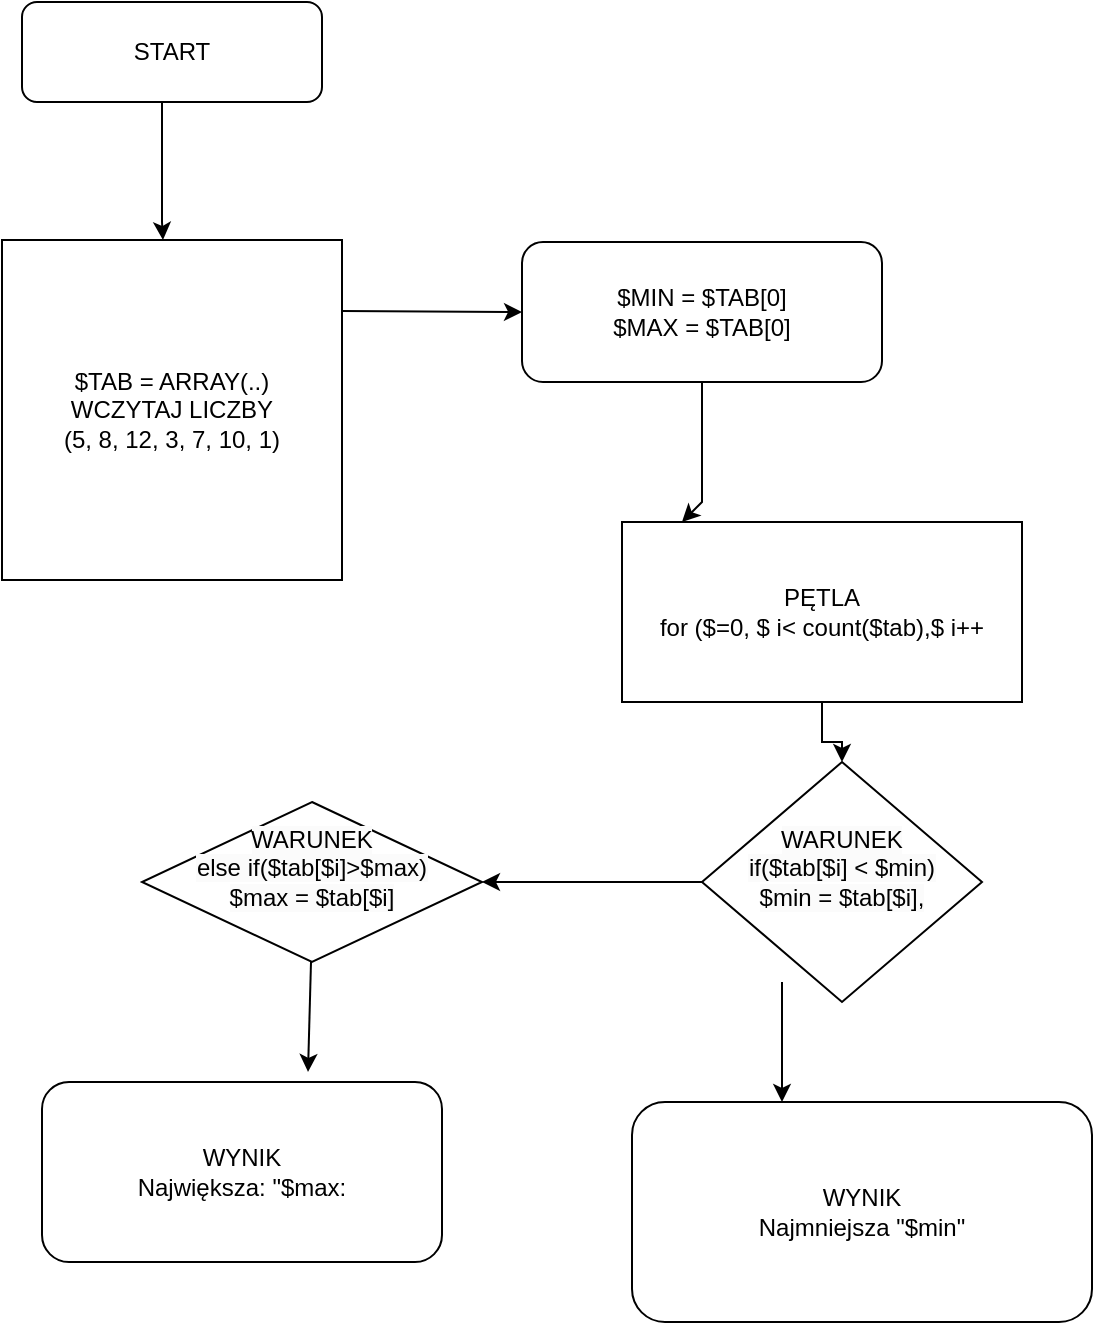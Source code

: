 <mxfile version="21.0.8" type="device"><diagram name="Strona-1" id="a_fBmTnO6rIN1uIhjO90"><mxGraphModel dx="1434" dy="796" grid="1" gridSize="10" guides="1" tooltips="1" connect="1" arrows="1" fold="1" page="1" pageScale="1" pageWidth="827" pageHeight="1169" math="0" shadow="0"><root><mxCell id="0"/><mxCell id="1" parent="0"/><mxCell id="MJRDCC1zK4qz5uGwQl4f-2" value="START" style="rounded=1;whiteSpace=wrap;html=1;" vertex="1" parent="1"><mxGeometry x="110" y="30" width="150" height="50" as="geometry"/></mxCell><mxCell id="MJRDCC1zK4qz5uGwQl4f-4" value="" style="endArrow=classic;html=1;rounded=0;" edge="1" parent="1" target="MJRDCC1zK4qz5uGwQl4f-5"><mxGeometry width="50" height="50" relative="1" as="geometry"><mxPoint x="180" y="80" as="sourcePoint"/><mxPoint x="180" y="190" as="targetPoint"/><Array as="points"><mxPoint x="180" y="140"/></Array></mxGeometry></mxCell><mxCell id="MJRDCC1zK4qz5uGwQl4f-5" value="$TAB = ARRAY(..)&lt;br&gt;WCZYTAJ LICZBY&lt;br&gt;(5, 8, 12, 3, 7, 10, 1)" style="whiteSpace=wrap;html=1;aspect=fixed;" vertex="1" parent="1"><mxGeometry x="100" y="149" width="170" height="170" as="geometry"/></mxCell><mxCell id="MJRDCC1zK4qz5uGwQl4f-6" value="$MIN = $TAB[0]&lt;br&gt;$MAX = $TAB[0]" style="rounded=1;whiteSpace=wrap;html=1;" vertex="1" parent="1"><mxGeometry x="360" y="150" width="180" height="70" as="geometry"/></mxCell><mxCell id="MJRDCC1zK4qz5uGwQl4f-7" value="" style="endArrow=classic;html=1;rounded=0;entryX=0;entryY=0.5;entryDx=0;entryDy=0;" edge="1" parent="1" target="MJRDCC1zK4qz5uGwQl4f-6"><mxGeometry width="50" height="50" relative="1" as="geometry"><mxPoint x="270" y="184.5" as="sourcePoint"/><mxPoint x="350" y="184.5" as="targetPoint"/></mxGeometry></mxCell><mxCell id="MJRDCC1zK4qz5uGwQl4f-8" value="" style="endArrow=classic;html=1;rounded=0;" edge="1" parent="1" source="MJRDCC1zK4qz5uGwQl4f-6"><mxGeometry width="50" height="50" relative="1" as="geometry"><mxPoint x="390" y="310" as="sourcePoint"/><mxPoint x="440" y="290" as="targetPoint"/><Array as="points"><mxPoint x="450" y="280"/></Array></mxGeometry></mxCell><mxCell id="MJRDCC1zK4qz5uGwQl4f-21" value="" style="edgeStyle=orthogonalEdgeStyle;rounded=0;orthogonalLoop=1;jettySize=auto;html=1;" edge="1" parent="1" source="MJRDCC1zK4qz5uGwQl4f-9" target="MJRDCC1zK4qz5uGwQl4f-20"><mxGeometry relative="1" as="geometry"/></mxCell><mxCell id="MJRDCC1zK4qz5uGwQl4f-9" value="PĘTLA&lt;br&gt;for ($=0, $ i&amp;lt; count($tab),$ i++" style="rounded=0;whiteSpace=wrap;html=1;" vertex="1" parent="1"><mxGeometry x="410" y="290" width="200" height="90" as="geometry"/></mxCell><mxCell id="MJRDCC1zK4qz5uGwQl4f-14" value="" style="endArrow=classic;html=1;rounded=0;" edge="1" parent="1"><mxGeometry width="50" height="50" relative="1" as="geometry"><mxPoint x="490" y="520" as="sourcePoint"/><mxPoint x="490" y="580" as="targetPoint"/></mxGeometry></mxCell><mxCell id="MJRDCC1zK4qz5uGwQl4f-15" value="" style="endArrow=classic;html=1;rounded=0;entryX=0.665;entryY=-0.056;entryDx=0;entryDy=0;entryPerimeter=0;" edge="1" parent="1" target="MJRDCC1zK4qz5uGwQl4f-16"><mxGeometry width="50" height="50" relative="1" as="geometry"><mxPoint x="254.5" y="510" as="sourcePoint"/><mxPoint x="254.5" y="560" as="targetPoint"/></mxGeometry></mxCell><mxCell id="MJRDCC1zK4qz5uGwQl4f-16" value="WYNIK&lt;br&gt;Największa: &quot;$max:" style="rounded=1;whiteSpace=wrap;html=1;" vertex="1" parent="1"><mxGeometry x="120" y="570" width="200" height="90" as="geometry"/></mxCell><mxCell id="MJRDCC1zK4qz5uGwQl4f-17" value="WYNIK&lt;br&gt;Najmniejsza &quot;$min&quot;" style="rounded=1;whiteSpace=wrap;html=1;" vertex="1" parent="1"><mxGeometry x="415" y="580" width="230" height="110" as="geometry"/></mxCell><mxCell id="MJRDCC1zK4qz5uGwQl4f-23" value="" style="edgeStyle=orthogonalEdgeStyle;rounded=0;orthogonalLoop=1;jettySize=auto;html=1;" edge="1" parent="1" source="MJRDCC1zK4qz5uGwQl4f-20" target="MJRDCC1zK4qz5uGwQl4f-22"><mxGeometry relative="1" as="geometry"/></mxCell><mxCell id="MJRDCC1zK4qz5uGwQl4f-20" value="&#10;&lt;span style=&quot;color: rgb(0, 0, 0); font-family: Helvetica; font-size: 12px; font-style: normal; font-variant-ligatures: normal; font-variant-caps: normal; font-weight: 400; letter-spacing: normal; orphans: 2; text-align: center; text-indent: 0px; text-transform: none; widows: 2; word-spacing: 0px; -webkit-text-stroke-width: 0px; background-color: rgb(251, 251, 251); text-decoration-thickness: initial; text-decoration-style: initial; text-decoration-color: initial; float: none; display: inline !important;&quot;&gt;WARUNEK&lt;/span&gt;&lt;br style=&quot;border-color: var(--border-color); color: rgb(0, 0, 0); font-family: Helvetica; font-size: 12px; font-style: normal; font-variant-ligatures: normal; font-variant-caps: normal; font-weight: 400; letter-spacing: normal; orphans: 2; text-align: center; text-indent: 0px; text-transform: none; widows: 2; word-spacing: 0px; -webkit-text-stroke-width: 0px; background-color: rgb(251, 251, 251); text-decoration-thickness: initial; text-decoration-style: initial; text-decoration-color: initial;&quot;&gt;&lt;span style=&quot;color: rgb(0, 0, 0); font-family: Helvetica; font-size: 12px; font-style: normal; font-variant-ligatures: normal; font-variant-caps: normal; font-weight: 400; letter-spacing: normal; orphans: 2; text-align: center; text-indent: 0px; text-transform: none; widows: 2; word-spacing: 0px; -webkit-text-stroke-width: 0px; background-color: rgb(251, 251, 251); text-decoration-thickness: initial; text-decoration-style: initial; text-decoration-color: initial; float: none; display: inline !important;&quot;&gt;if($tab[$i] &amp;lt; $min)&lt;/span&gt;&lt;br style=&quot;border-color: var(--border-color); color: rgb(0, 0, 0); font-family: Helvetica; font-size: 12px; font-style: normal; font-variant-ligatures: normal; font-variant-caps: normal; font-weight: 400; letter-spacing: normal; orphans: 2; text-align: center; text-indent: 0px; text-transform: none; widows: 2; word-spacing: 0px; -webkit-text-stroke-width: 0px; background-color: rgb(251, 251, 251); text-decoration-thickness: initial; text-decoration-style: initial; text-decoration-color: initial;&quot;&gt;&lt;span style=&quot;color: rgb(0, 0, 0); font-family: Helvetica; font-size: 12px; font-style: normal; font-variant-ligatures: normal; font-variant-caps: normal; font-weight: 400; letter-spacing: normal; orphans: 2; text-align: center; text-indent: 0px; text-transform: none; widows: 2; word-spacing: 0px; -webkit-text-stroke-width: 0px; background-color: rgb(251, 251, 251); text-decoration-thickness: initial; text-decoration-style: initial; text-decoration-color: initial; float: none; display: inline !important;&quot;&gt;$min = $tab[$i],&lt;/span&gt;&#10;&#10;" style="rhombus;whiteSpace=wrap;html=1;rounded=0;" vertex="1" parent="1"><mxGeometry x="450" y="410" width="140" height="120" as="geometry"/></mxCell><mxCell id="MJRDCC1zK4qz5uGwQl4f-22" value="&#10;&lt;span style=&quot;color: rgb(0, 0, 0); font-family: Helvetica; font-size: 12px; font-style: normal; font-variant-ligatures: normal; font-variant-caps: normal; font-weight: 400; letter-spacing: normal; orphans: 2; text-align: center; text-indent: 0px; text-transform: none; widows: 2; word-spacing: 0px; -webkit-text-stroke-width: 0px; background-color: rgb(251, 251, 251); text-decoration-thickness: initial; text-decoration-style: initial; text-decoration-color: initial; float: none; display: inline !important;&quot;&gt;WARUNEK&lt;/span&gt;&lt;br style=&quot;border-color: var(--border-color); color: rgb(0, 0, 0); font-family: Helvetica; font-size: 12px; font-style: normal; font-variant-ligatures: normal; font-variant-caps: normal; font-weight: 400; letter-spacing: normal; orphans: 2; text-align: center; text-indent: 0px; text-transform: none; widows: 2; word-spacing: 0px; -webkit-text-stroke-width: 0px; background-color: rgb(251, 251, 251); text-decoration-thickness: initial; text-decoration-style: initial; text-decoration-color: initial;&quot;&gt;&lt;span style=&quot;border-color: var(--border-color); color: rgb(0, 0, 0); font-family: Helvetica; font-size: 12px; font-style: normal; font-variant-ligatures: normal; font-variant-caps: normal; font-weight: 400; letter-spacing: normal; orphans: 2; text-align: center; text-indent: 0px; text-transform: none; widows: 2; word-spacing: 0px; -webkit-text-stroke-width: 0px; text-decoration-thickness: initial; text-decoration-style: initial; text-decoration-color: initial; background-color: rgb(251, 251, 251); float: none; display: inline !important;&quot;&gt;else if($tab[$i]&amp;gt;$max)&lt;/span&gt;&lt;br style=&quot;border-color: var(--border-color); color: rgb(0, 0, 0); font-family: Helvetica; font-size: 12px; font-style: normal; font-variant-ligatures: normal; font-variant-caps: normal; font-weight: 400; letter-spacing: normal; orphans: 2; text-align: center; text-indent: 0px; text-transform: none; widows: 2; word-spacing: 0px; -webkit-text-stroke-width: 0px; text-decoration-thickness: initial; text-decoration-style: initial; text-decoration-color: initial; background-color: rgb(251, 251, 251);&quot;&gt;&lt;span style=&quot;border-color: var(--border-color); color: rgb(0, 0, 0); font-family: Helvetica; font-size: 12px; font-style: normal; font-variant-ligatures: normal; font-variant-caps: normal; font-weight: 400; letter-spacing: normal; orphans: 2; text-align: center; text-indent: 0px; text-transform: none; widows: 2; word-spacing: 0px; -webkit-text-stroke-width: 0px; text-decoration-thickness: initial; text-decoration-style: initial; text-decoration-color: initial; background-color: rgb(251, 251, 251); float: none; display: inline !important;&quot;&gt;$max = $tab[$i]&lt;/span&gt;&#10;&#10;" style="rhombus;whiteSpace=wrap;html=1;rounded=0;" vertex="1" parent="1"><mxGeometry x="170" y="430" width="170" height="80" as="geometry"/></mxCell></root></mxGraphModel></diagram></mxfile>